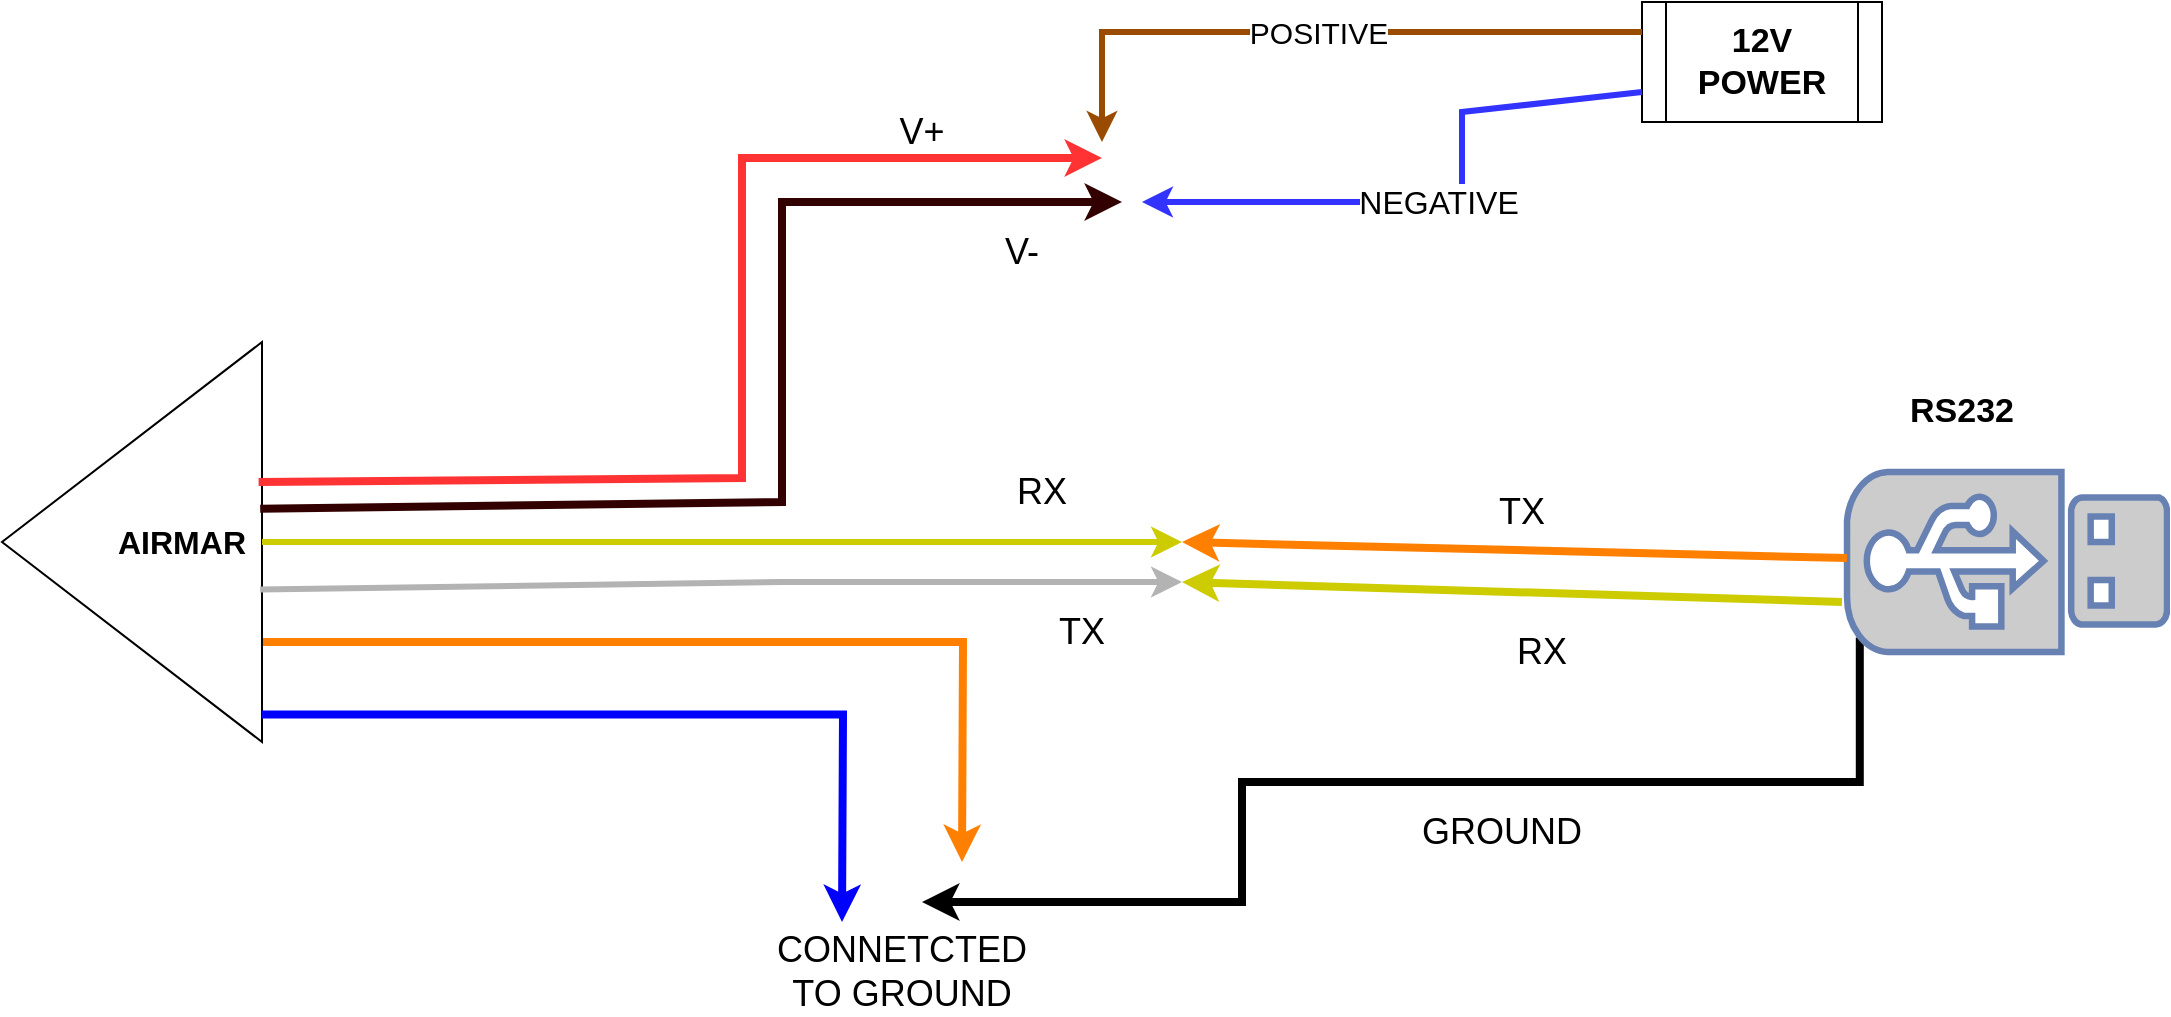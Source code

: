 <mxfile version="27.1.6">
  <diagram name="Page-1" id="3CV-syrtmnGgcGUtcbxZ">
    <mxGraphModel dx="1097" dy="698" grid="1" gridSize="10" guides="1" tooltips="1" connect="1" arrows="1" fold="1" page="1" pageScale="1" pageWidth="1600" pageHeight="900" math="0" shadow="0">
      <root>
        <mxCell id="0" />
        <mxCell id="1" parent="0" />
        <mxCell id="vXQ96M-JIcB51RonOeTq-13" style="edgeStyle=orthogonalEdgeStyle;rounded=0;orthogonalLoop=1;jettySize=auto;html=1;exitX=0;exitY=0.25;exitDx=0;exitDy=0;strokeColor=#FF8000;strokeWidth=4;" edge="1" parent="1" source="vXQ96M-JIcB51RonOeTq-1">
          <mxGeometry relative="1" as="geometry">
            <mxPoint x="640" y="540" as="targetPoint" />
          </mxGeometry>
        </mxCell>
        <mxCell id="vXQ96M-JIcB51RonOeTq-1" value="" style="triangle;whiteSpace=wrap;html=1;rotation=-180;" vertex="1" parent="1">
          <mxGeometry x="160" y="280" width="130" height="200" as="geometry" />
        </mxCell>
        <mxCell id="vXQ96M-JIcB51RonOeTq-2" value="" style="endArrow=classic;html=1;rounded=0;exitX=0.013;exitY=0.65;exitDx=0;exitDy=0;strokeColor=#FF3333;strokeWidth=4;exitPerimeter=0;" edge="1" parent="1" source="vXQ96M-JIcB51RonOeTq-1">
          <mxGeometry width="50" height="50" relative="1" as="geometry">
            <mxPoint x="300" y="348" as="sourcePoint" />
            <mxPoint x="710" y="188" as="targetPoint" />
            <Array as="points">
              <mxPoint x="530" y="348" />
              <mxPoint x="530" y="188" />
            </Array>
          </mxGeometry>
        </mxCell>
        <mxCell id="vXQ96M-JIcB51RonOeTq-4" value="&lt;font style=&quot;font-size: 18px;&quot;&gt;V+&lt;/font&gt;" style="text;html=1;align=center;verticalAlign=middle;whiteSpace=wrap;rounded=0;" vertex="1" parent="1">
          <mxGeometry x="590" y="160" width="60" height="30" as="geometry" />
        </mxCell>
        <mxCell id="vXQ96M-JIcB51RonOeTq-5" value="" style="endArrow=classic;html=1;rounded=0;exitX=0.007;exitY=0.583;exitDx=0;exitDy=0;strokeColor=#330000;strokeWidth=4;exitPerimeter=0;" edge="1" parent="1" source="vXQ96M-JIcB51RonOeTq-1">
          <mxGeometry width="50" height="50" relative="1" as="geometry">
            <mxPoint x="310" y="370" as="sourcePoint" />
            <mxPoint x="720" y="210" as="targetPoint" />
            <Array as="points">
              <mxPoint x="550" y="360" />
              <mxPoint x="550" y="210" />
            </Array>
          </mxGeometry>
        </mxCell>
        <mxCell id="vXQ96M-JIcB51RonOeTq-6" value="&lt;font style=&quot;font-size: 18px;&quot;&gt;V-&lt;/font&gt;" style="text;html=1;align=center;verticalAlign=middle;whiteSpace=wrap;rounded=0;" vertex="1" parent="1">
          <mxGeometry x="640" y="220" width="60" height="30" as="geometry" />
        </mxCell>
        <mxCell id="vXQ96M-JIcB51RonOeTq-9" value="" style="endArrow=classic;html=1;rounded=0;exitX=0;exitY=0.5;exitDx=0;exitDy=0;strokeWidth=3;strokeColor=#CCCC00;" edge="1" parent="1" source="vXQ96M-JIcB51RonOeTq-1">
          <mxGeometry width="50" height="50" relative="1" as="geometry">
            <mxPoint x="670" y="360" as="sourcePoint" />
            <mxPoint x="750" y="380" as="targetPoint" />
            <Array as="points">
              <mxPoint x="550" y="380" />
            </Array>
          </mxGeometry>
        </mxCell>
        <mxCell id="vXQ96M-JIcB51RonOeTq-10" value="" style="endArrow=classic;html=1;rounded=0;exitX=0.007;exitY=0.381;exitDx=0;exitDy=0;strokeWidth=3;strokeColor=#B3B3B3;exitPerimeter=0;" edge="1" parent="1" source="vXQ96M-JIcB51RonOeTq-1">
          <mxGeometry width="50" height="50" relative="1" as="geometry">
            <mxPoint x="300" y="400" as="sourcePoint" />
            <mxPoint x="750" y="400" as="targetPoint" />
            <Array as="points">
              <mxPoint x="550" y="400" />
            </Array>
          </mxGeometry>
        </mxCell>
        <mxCell id="vXQ96M-JIcB51RonOeTq-11" value="&lt;font style=&quot;font-size: 18px;&quot;&gt;RX&lt;/font&gt;" style="text;html=1;align=center;verticalAlign=middle;whiteSpace=wrap;rounded=0;" vertex="1" parent="1">
          <mxGeometry x="650" y="340" width="60" height="30" as="geometry" />
        </mxCell>
        <mxCell id="vXQ96M-JIcB51RonOeTq-12" value="&lt;span style=&quot;font-size: 18px;&quot;&gt;TX&lt;/span&gt;" style="text;html=1;align=center;verticalAlign=middle;whiteSpace=wrap;rounded=0;" vertex="1" parent="1">
          <mxGeometry x="670" y="410" width="60" height="30" as="geometry" />
        </mxCell>
        <mxCell id="vXQ96M-JIcB51RonOeTq-14" style="edgeStyle=orthogonalEdgeStyle;rounded=0;orthogonalLoop=1;jettySize=auto;html=1;exitX=0;exitY=0.069;exitDx=0;exitDy=0;strokeColor=#0000FF;strokeWidth=4;exitPerimeter=0;" edge="1" parent="1" source="vXQ96M-JIcB51RonOeTq-1">
          <mxGeometry relative="1" as="geometry">
            <mxPoint x="580" y="570" as="targetPoint" />
            <mxPoint x="230.0" y="460" as="sourcePoint" />
          </mxGeometry>
        </mxCell>
        <mxCell id="vXQ96M-JIcB51RonOeTq-15" value="&lt;span style=&quot;font-size: 18px;&quot;&gt;CONNETCTED&lt;/span&gt;&lt;div&gt;&lt;span style=&quot;font-size: 18px;&quot;&gt;TO GROUND&lt;/span&gt;&lt;/div&gt;" style="text;html=1;align=center;verticalAlign=middle;whiteSpace=wrap;rounded=0;" vertex="1" parent="1">
          <mxGeometry x="580" y="580" width="60" height="30" as="geometry" />
        </mxCell>
        <mxCell id="vXQ96M-JIcB51RonOeTq-16" value="&lt;b&gt;&lt;font style=&quot;font-size: 17px;&quot;&gt;12V POWER&lt;/font&gt;&lt;/b&gt;" style="shape=process;whiteSpace=wrap;html=1;backgroundOutline=1;" vertex="1" parent="1">
          <mxGeometry x="980" y="110" width="120" height="60" as="geometry" />
        </mxCell>
        <mxCell id="vXQ96M-JIcB51RonOeTq-19" value="" style="endArrow=classic;html=1;rounded=0;exitX=0;exitY=0.25;exitDx=0;exitDy=0;strokeWidth=3;strokeColor=#994C00;" edge="1" parent="1" source="vXQ96M-JIcB51RonOeTq-16">
          <mxGeometry relative="1" as="geometry">
            <mxPoint x="650" y="320" as="sourcePoint" />
            <mxPoint x="710" y="180" as="targetPoint" />
            <Array as="points">
              <mxPoint x="710" y="125" />
            </Array>
          </mxGeometry>
        </mxCell>
        <mxCell id="vXQ96M-JIcB51RonOeTq-20" value="&lt;font style=&quot;font-size: 15px;&quot;&gt;POSITIVE&lt;/font&gt;" style="edgeLabel;resizable=0;html=1;;align=center;verticalAlign=middle;" connectable="0" vertex="1" parent="vXQ96M-JIcB51RonOeTq-19">
          <mxGeometry relative="1" as="geometry" />
        </mxCell>
        <mxCell id="vXQ96M-JIcB51RonOeTq-21" value="" style="endArrow=classic;html=1;rounded=0;exitX=0;exitY=0.75;exitDx=0;exitDy=0;strokeWidth=3;strokeColor=#3333FF;" edge="1" parent="1" source="vXQ96M-JIcB51RonOeTq-16">
          <mxGeometry relative="1" as="geometry">
            <mxPoint x="970" y="160" as="sourcePoint" />
            <mxPoint x="730" y="210" as="targetPoint" />
            <Array as="points">
              <mxPoint x="890" y="165" />
              <mxPoint x="890" y="210" />
            </Array>
          </mxGeometry>
        </mxCell>
        <mxCell id="vXQ96M-JIcB51RonOeTq-22" value="&lt;font style=&quot;font-size: 16px;&quot;&gt;NEGATIVE&lt;/font&gt;" style="edgeLabel;resizable=0;html=1;;align=center;verticalAlign=middle;" connectable="0" vertex="1" parent="vXQ96M-JIcB51RonOeTq-21">
          <mxGeometry relative="1" as="geometry" />
        </mxCell>
        <mxCell id="vXQ96M-JIcB51RonOeTq-28" style="edgeStyle=orthogonalEdgeStyle;rounded=0;orthogonalLoop=1;jettySize=auto;html=1;exitX=0.92;exitY=0.96;exitDx=0;exitDy=0;exitPerimeter=0;strokeWidth=4;" edge="1" parent="1" source="vXQ96M-JIcB51RonOeTq-23">
          <mxGeometry relative="1" as="geometry">
            <mxPoint x="620" y="560" as="targetPoint" />
            <Array as="points">
              <mxPoint x="1089" y="500" />
              <mxPoint x="780" y="500" />
            </Array>
          </mxGeometry>
        </mxCell>
        <mxCell id="vXQ96M-JIcB51RonOeTq-23" value="" style="fontColor=#0066CC;verticalAlign=top;verticalLabelPosition=bottom;labelPosition=center;align=center;html=1;outlineConnect=0;fillColor=#CCCCCC;strokeColor=#6881B3;gradientColor=none;gradientDirection=north;strokeWidth=2;shape=mxgraph.networks.usb_stick;rotation=90;" vertex="1" parent="1">
          <mxGeometry x="1117.5" y="310" width="90" height="160" as="geometry" />
        </mxCell>
        <mxCell id="vXQ96M-JIcB51RonOeTq-24" value="" style="endArrow=classic;html=1;rounded=0;strokeColor=#FF8000;strokeWidth=4;" edge="1" parent="1" source="vXQ96M-JIcB51RonOeTq-23">
          <mxGeometry width="50" height="50" relative="1" as="geometry">
            <mxPoint x="670" y="340" as="sourcePoint" />
            <mxPoint x="750" y="380" as="targetPoint" />
          </mxGeometry>
        </mxCell>
        <mxCell id="vXQ96M-JIcB51RonOeTq-25" value="&lt;span style=&quot;font-size: 18px;&quot;&gt;TX&lt;/span&gt;" style="text;html=1;align=center;verticalAlign=middle;whiteSpace=wrap;rounded=0;" vertex="1" parent="1">
          <mxGeometry x="890" y="350" width="60" height="30" as="geometry" />
        </mxCell>
        <mxCell id="vXQ96M-JIcB51RonOeTq-26" value="" style="endArrow=classic;html=1;rounded=0;strokeColor=#CCCC00;strokeWidth=4;" edge="1" parent="1">
          <mxGeometry width="50" height="50" relative="1" as="geometry">
            <mxPoint x="1080" y="410" as="sourcePoint" />
            <mxPoint x="750" y="400" as="targetPoint" />
          </mxGeometry>
        </mxCell>
        <mxCell id="vXQ96M-JIcB51RonOeTq-27" value="&lt;font style=&quot;font-size: 18px;&quot;&gt;RX&lt;/font&gt;" style="text;html=1;align=center;verticalAlign=middle;whiteSpace=wrap;rounded=0;" vertex="1" parent="1">
          <mxGeometry x="900" y="420" width="60" height="30" as="geometry" />
        </mxCell>
        <mxCell id="vXQ96M-JIcB51RonOeTq-29" value="&lt;font style=&quot;font-size: 18px;&quot;&gt;GROUND&lt;/font&gt;" style="text;html=1;align=center;verticalAlign=middle;whiteSpace=wrap;rounded=0;" vertex="1" parent="1">
          <mxGeometry x="880" y="510" width="60" height="30" as="geometry" />
        </mxCell>
        <mxCell id="vXQ96M-JIcB51RonOeTq-31" value="&lt;b&gt;&lt;font style=&quot;font-size: 17px;&quot;&gt;RS232&lt;/font&gt;&lt;/b&gt;" style="text;html=1;align=center;verticalAlign=middle;whiteSpace=wrap;rounded=0;" vertex="1" parent="1">
          <mxGeometry x="1110" y="300" width="60" height="30" as="geometry" />
        </mxCell>
        <mxCell id="vXQ96M-JIcB51RonOeTq-32" value="&lt;b&gt;&lt;font style=&quot;font-size: 16px;&quot;&gt;AIRMAR&lt;/font&gt;&lt;/b&gt;" style="text;html=1;align=center;verticalAlign=middle;whiteSpace=wrap;rounded=0;" vertex="1" parent="1">
          <mxGeometry x="220" y="365" width="60" height="30" as="geometry" />
        </mxCell>
      </root>
    </mxGraphModel>
  </diagram>
</mxfile>
